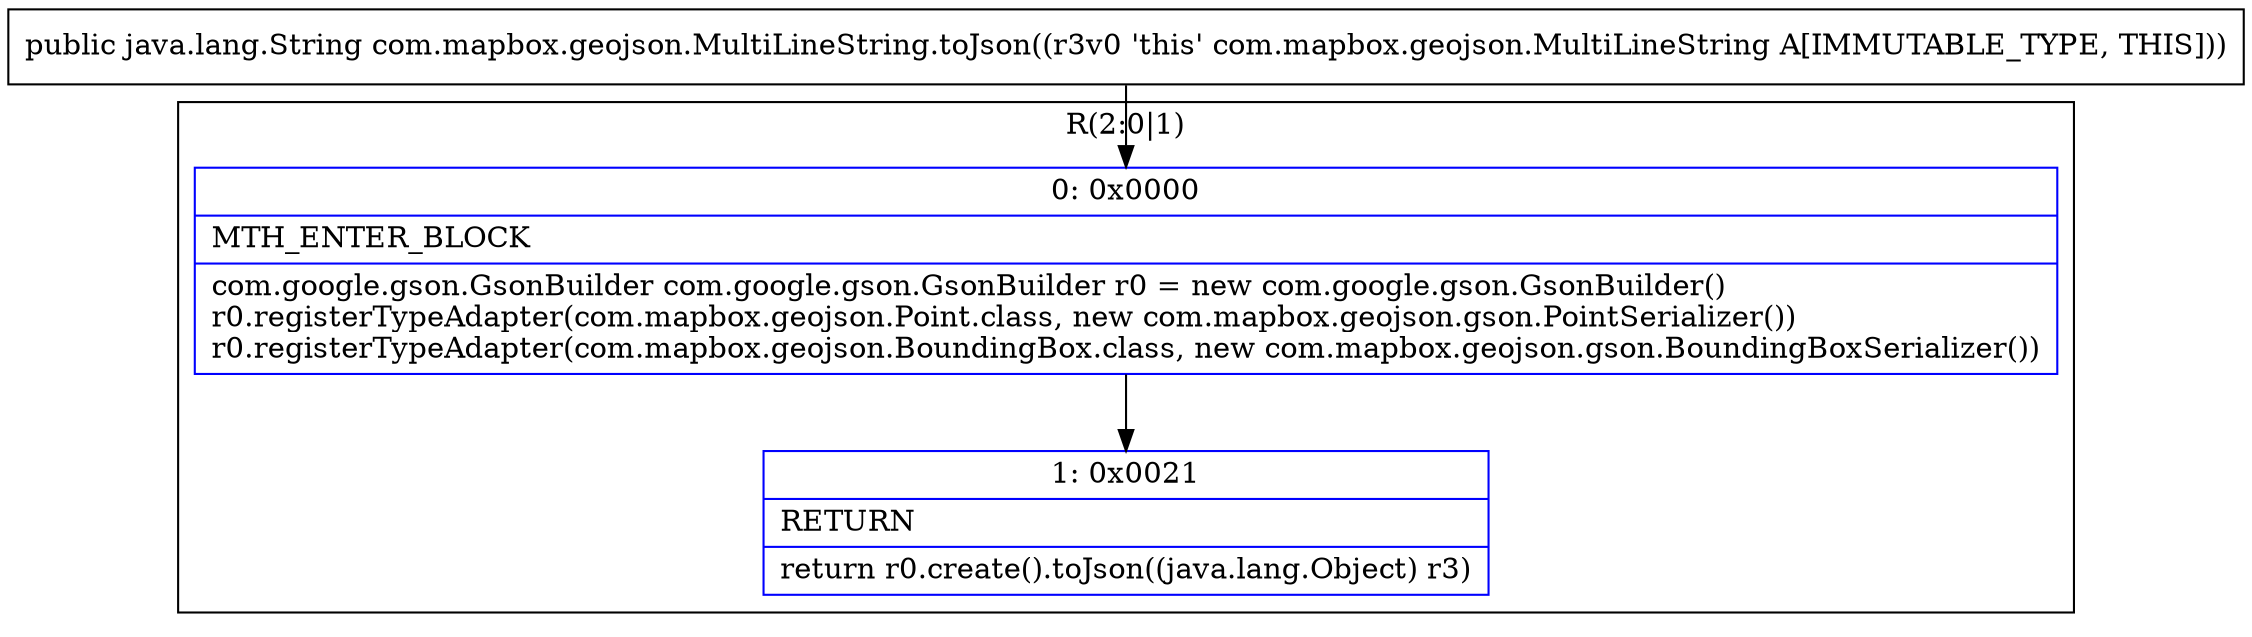 digraph "CFG forcom.mapbox.geojson.MultiLineString.toJson()Ljava\/lang\/String;" {
subgraph cluster_Region_1384056121 {
label = "R(2:0|1)";
node [shape=record,color=blue];
Node_0 [shape=record,label="{0\:\ 0x0000|MTH_ENTER_BLOCK\l|com.google.gson.GsonBuilder com.google.gson.GsonBuilder r0 = new com.google.gson.GsonBuilder()\lr0.registerTypeAdapter(com.mapbox.geojson.Point.class, new com.mapbox.geojson.gson.PointSerializer())\lr0.registerTypeAdapter(com.mapbox.geojson.BoundingBox.class, new com.mapbox.geojson.gson.BoundingBoxSerializer())\l}"];
Node_1 [shape=record,label="{1\:\ 0x0021|RETURN\l|return r0.create().toJson((java.lang.Object) r3)\l}"];
}
MethodNode[shape=record,label="{public java.lang.String com.mapbox.geojson.MultiLineString.toJson((r3v0 'this' com.mapbox.geojson.MultiLineString A[IMMUTABLE_TYPE, THIS])) }"];
MethodNode -> Node_0;
Node_0 -> Node_1;
}

